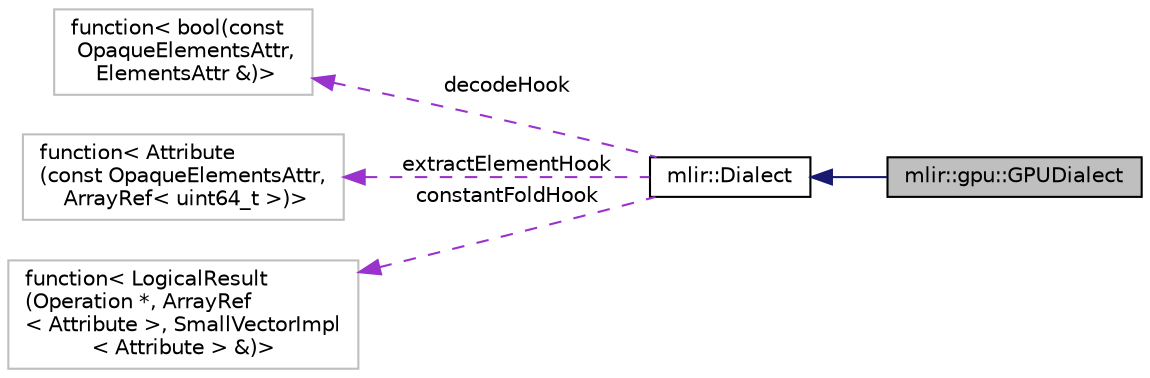 digraph "mlir::gpu::GPUDialect"
{
  bgcolor="transparent";
  edge [fontname="Helvetica",fontsize="10",labelfontname="Helvetica",labelfontsize="10"];
  node [fontname="Helvetica",fontsize="10",shape=record];
  rankdir="LR";
  Node2 [label="mlir::gpu::GPUDialect",height=0.2,width=0.4,color="black", fillcolor="grey75", style="filled", fontcolor="black"];
  Node3 -> Node2 [dir="back",color="midnightblue",fontsize="10",style="solid",fontname="Helvetica"];
  Node3 [label="mlir::Dialect",height=0.2,width=0.4,color="black",URL="$classmlir_1_1Dialect.html",tooltip="Dialects are groups of MLIR operations and behavior associated with the entire group. "];
  Node4 -> Node3 [dir="back",color="darkorchid3",fontsize="10",style="dashed",label=" decodeHook" ,fontname="Helvetica"];
  Node4 [label="function\< bool(const\l OpaqueElementsAttr,\l ElementsAttr &)\>",height=0.2,width=0.4,color="grey75"];
  Node5 -> Node3 [dir="back",color="darkorchid3",fontsize="10",style="dashed",label=" extractElementHook" ,fontname="Helvetica"];
  Node5 [label="function\< Attribute\l(const OpaqueElementsAttr,\l ArrayRef\< uint64_t \>)\>",height=0.2,width=0.4,color="grey75"];
  Node6 -> Node3 [dir="back",color="darkorchid3",fontsize="10",style="dashed",label=" constantFoldHook" ,fontname="Helvetica"];
  Node6 [label="function\< LogicalResult\l(Operation *, ArrayRef\l\< Attribute \>, SmallVectorImpl\l\< Attribute \> &)\>",height=0.2,width=0.4,color="grey75"];
}
